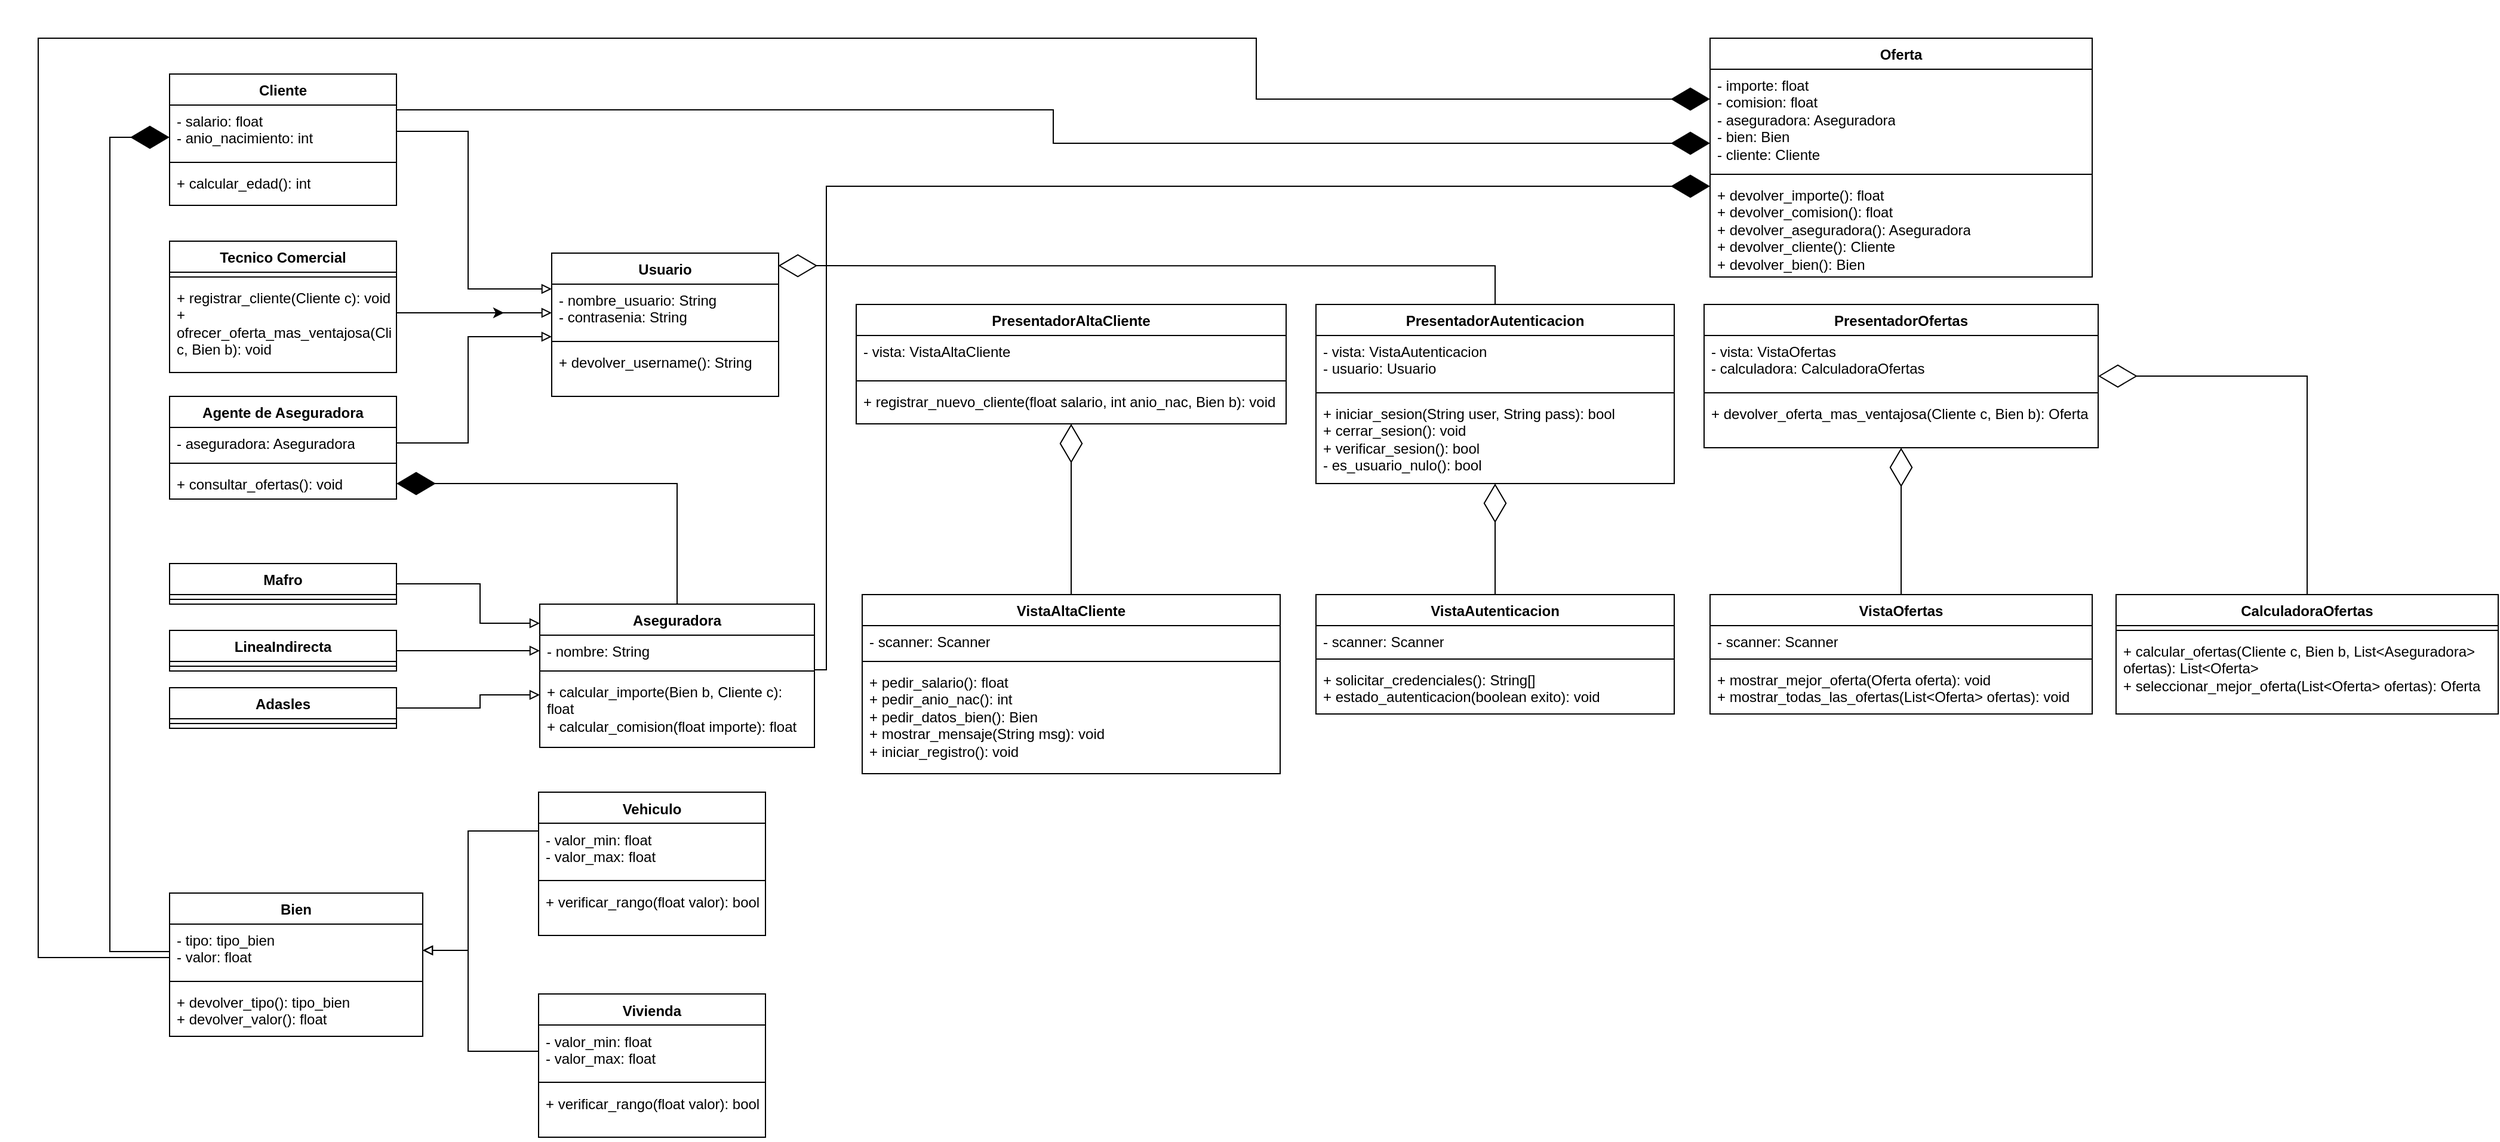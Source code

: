 <mxfile version="25.0.1">
  <diagram id="C5RBs43oDa-KdzZeNtuy" name="Page-1">
    <mxGraphModel dx="1348" dy="1790" grid="1" gridSize="10" guides="1" tooltips="1" connect="1" arrows="1" fold="1" page="1" pageScale="1" pageWidth="827" pageHeight="1169" math="0" shadow="0">
      <root>
        <mxCell id="WIyWlLk6GJQsqaUBKTNV-0" />
        <mxCell id="WIyWlLk6GJQsqaUBKTNV-1" parent="WIyWlLk6GJQsqaUBKTNV-0" />
        <mxCell id="Bf3HSFRt8SoNrJgRj-j6-0" value="Cliente" style="swimlane;fontStyle=1;align=center;verticalAlign=top;childLayout=stackLayout;horizontal=1;startSize=26;horizontalStack=0;resizeParent=1;resizeParentMax=0;resizeLast=0;collapsible=1;marginBottom=0;whiteSpace=wrap;html=1;" parent="WIyWlLk6GJQsqaUBKTNV-1" vertex="1">
          <mxGeometry x="10" y="50" width="190" height="110" as="geometry" />
        </mxCell>
        <mxCell id="Bf3HSFRt8SoNrJgRj-j6-1" value="&lt;div&gt;- salario: float&lt;/div&gt;&lt;div&gt;- anio_nacimiento: int&lt;/div&gt;" style="text;strokeColor=none;fillColor=none;align=left;verticalAlign=top;spacingLeft=4;spacingRight=4;overflow=hidden;rotatable=0;points=[[0,0.5],[1,0.5]];portConstraint=eastwest;whiteSpace=wrap;html=1;" parent="Bf3HSFRt8SoNrJgRj-j6-0" vertex="1">
          <mxGeometry y="26" width="190" height="44" as="geometry" />
        </mxCell>
        <mxCell id="Bf3HSFRt8SoNrJgRj-j6-2" value="" style="line;strokeWidth=1;fillColor=none;align=left;verticalAlign=middle;spacingTop=-1;spacingLeft=3;spacingRight=3;rotatable=0;labelPosition=right;points=[];portConstraint=eastwest;strokeColor=inherit;" parent="Bf3HSFRt8SoNrJgRj-j6-0" vertex="1">
          <mxGeometry y="70" width="190" height="8" as="geometry" />
        </mxCell>
        <mxCell id="Bf3HSFRt8SoNrJgRj-j6-3" value="&lt;div&gt;+ calcular_edad(): int&lt;/div&gt;" style="text;strokeColor=none;fillColor=none;align=left;verticalAlign=top;spacingLeft=4;spacingRight=4;overflow=hidden;rotatable=0;points=[[0,0.5],[1,0.5]];portConstraint=eastwest;whiteSpace=wrap;html=1;" parent="Bf3HSFRt8SoNrJgRj-j6-0" vertex="1">
          <mxGeometry y="78" width="190" height="32" as="geometry" />
        </mxCell>
        <mxCell id="Bf3HSFRt8SoNrJgRj-j6-4" value="Tecnico Comercial" style="swimlane;fontStyle=1;align=center;verticalAlign=top;childLayout=stackLayout;horizontal=1;startSize=26;horizontalStack=0;resizeParent=1;resizeParentMax=0;resizeLast=0;collapsible=1;marginBottom=0;whiteSpace=wrap;html=1;" parent="WIyWlLk6GJQsqaUBKTNV-1" vertex="1">
          <mxGeometry x="10" y="190" width="190" height="110" as="geometry" />
        </mxCell>
        <mxCell id="Bf3HSFRt8SoNrJgRj-j6-6" value="" style="line;strokeWidth=1;fillColor=none;align=left;verticalAlign=middle;spacingTop=-1;spacingLeft=3;spacingRight=3;rotatable=0;labelPosition=right;points=[];portConstraint=eastwest;strokeColor=inherit;" parent="Bf3HSFRt8SoNrJgRj-j6-4" vertex="1">
          <mxGeometry y="26" width="190" height="8" as="geometry" />
        </mxCell>
        <mxCell id="Bf3HSFRt8SoNrJgRj-j6-7" value="&lt;div&gt;+ registrar_cliente(Cliente c): void&lt;/div&gt;&lt;div&gt;+ ofrecer_oferta_mas_ventajosa(Cliente c, Bien b): void&lt;br&gt;&lt;/div&gt;" style="text;strokeColor=none;fillColor=none;align=left;verticalAlign=top;spacingLeft=4;spacingRight=4;overflow=hidden;rotatable=0;points=[[0,0.5],[1,0.5]];portConstraint=eastwest;whiteSpace=wrap;html=1;" parent="Bf3HSFRt8SoNrJgRj-j6-4" vertex="1">
          <mxGeometry y="34" width="190" height="76" as="geometry" />
        </mxCell>
        <mxCell id="Bf3HSFRt8SoNrJgRj-j6-8" value="Agente de Aseguradora" style="swimlane;fontStyle=1;align=center;verticalAlign=top;childLayout=stackLayout;horizontal=1;startSize=26;horizontalStack=0;resizeParent=1;resizeParentMax=0;resizeLast=0;collapsible=1;marginBottom=0;whiteSpace=wrap;html=1;" parent="WIyWlLk6GJQsqaUBKTNV-1" vertex="1">
          <mxGeometry x="10" y="320" width="190" height="86" as="geometry" />
        </mxCell>
        <mxCell id="Bf3HSFRt8SoNrJgRj-j6-9" value="- aseguradora: Aseguradora" style="text;strokeColor=none;fillColor=none;align=left;verticalAlign=top;spacingLeft=4;spacingRight=4;overflow=hidden;rotatable=0;points=[[0,0.5],[1,0.5]];portConstraint=eastwest;whiteSpace=wrap;html=1;" parent="Bf3HSFRt8SoNrJgRj-j6-8" vertex="1">
          <mxGeometry y="26" width="190" height="26" as="geometry" />
        </mxCell>
        <mxCell id="Bf3HSFRt8SoNrJgRj-j6-10" value="" style="line;strokeWidth=1;fillColor=none;align=left;verticalAlign=middle;spacingTop=-1;spacingLeft=3;spacingRight=3;rotatable=0;labelPosition=right;points=[];portConstraint=eastwest;strokeColor=inherit;" parent="Bf3HSFRt8SoNrJgRj-j6-8" vertex="1">
          <mxGeometry y="52" width="190" height="8" as="geometry" />
        </mxCell>
        <mxCell id="Bf3HSFRt8SoNrJgRj-j6-11" value="+ consultar_ofertas(): void" style="text;strokeColor=none;fillColor=none;align=left;verticalAlign=top;spacingLeft=4;spacingRight=4;overflow=hidden;rotatable=0;points=[[0,0.5],[1,0.5]];portConstraint=eastwest;whiteSpace=wrap;html=1;" parent="Bf3HSFRt8SoNrJgRj-j6-8" vertex="1">
          <mxGeometry y="60" width="190" height="26" as="geometry" />
        </mxCell>
        <mxCell id="Bf3HSFRt8SoNrJgRj-j6-12" value="Usuario" style="swimlane;fontStyle=1;align=center;verticalAlign=top;childLayout=stackLayout;horizontal=1;startSize=26;horizontalStack=0;resizeParent=1;resizeParentMax=0;resizeLast=0;collapsible=1;marginBottom=0;whiteSpace=wrap;html=1;" parent="WIyWlLk6GJQsqaUBKTNV-1" vertex="1">
          <mxGeometry x="330" y="200" width="190" height="120" as="geometry" />
        </mxCell>
        <mxCell id="Bf3HSFRt8SoNrJgRj-j6-13" value="&lt;div&gt;- nombre_usuario: String&lt;/div&gt;&lt;div&gt;- contrasenia: String&lt;br&gt;&lt;/div&gt;" style="text;strokeColor=none;fillColor=none;align=left;verticalAlign=top;spacingLeft=4;spacingRight=4;overflow=hidden;rotatable=0;points=[[0,0.5],[1,0.5]];portConstraint=eastwest;whiteSpace=wrap;html=1;" parent="Bf3HSFRt8SoNrJgRj-j6-12" vertex="1">
          <mxGeometry y="26" width="190" height="44" as="geometry" />
        </mxCell>
        <mxCell id="Bf3HSFRt8SoNrJgRj-j6-14" value="" style="line;strokeWidth=1;fillColor=none;align=left;verticalAlign=middle;spacingTop=-1;spacingLeft=3;spacingRight=3;rotatable=0;labelPosition=right;points=[];portConstraint=eastwest;strokeColor=inherit;" parent="Bf3HSFRt8SoNrJgRj-j6-12" vertex="1">
          <mxGeometry y="70" width="190" height="8" as="geometry" />
        </mxCell>
        <mxCell id="Bf3HSFRt8SoNrJgRj-j6-15" value="&lt;div&gt;+ devolver_username(): String&lt;/div&gt;" style="text;strokeColor=none;fillColor=none;align=left;verticalAlign=top;spacingLeft=4;spacingRight=4;overflow=hidden;rotatable=0;points=[[0,0.5],[1,0.5]];portConstraint=eastwest;whiteSpace=wrap;html=1;" parent="Bf3HSFRt8SoNrJgRj-j6-12" vertex="1">
          <mxGeometry y="78" width="190" height="42" as="geometry" />
        </mxCell>
        <mxCell id="Bf3HSFRt8SoNrJgRj-j6-16" value="Bien" style="swimlane;fontStyle=1;align=center;verticalAlign=top;childLayout=stackLayout;horizontal=1;startSize=26;horizontalStack=0;resizeParent=1;resizeParentMax=0;resizeLast=0;collapsible=1;marginBottom=0;whiteSpace=wrap;html=1;" parent="WIyWlLk6GJQsqaUBKTNV-1" vertex="1">
          <mxGeometry x="10" y="736" width="212" height="120" as="geometry" />
        </mxCell>
        <mxCell id="Bf3HSFRt8SoNrJgRj-j6-17" value="&lt;div&gt;- tipo: tipo_bien&lt;/div&gt;&lt;div&gt;- valor: float&lt;/div&gt;&lt;div&gt;&lt;br&gt;&lt;/div&gt;" style="text;strokeColor=none;fillColor=none;align=left;verticalAlign=top;spacingLeft=4;spacingRight=4;overflow=hidden;rotatable=0;points=[[0,0.5],[1,0.5]];portConstraint=eastwest;whiteSpace=wrap;html=1;" parent="Bf3HSFRt8SoNrJgRj-j6-16" vertex="1">
          <mxGeometry y="26" width="212" height="44" as="geometry" />
        </mxCell>
        <mxCell id="Bf3HSFRt8SoNrJgRj-j6-18" value="" style="line;strokeWidth=1;fillColor=none;align=left;verticalAlign=middle;spacingTop=-1;spacingLeft=3;spacingRight=3;rotatable=0;labelPosition=right;points=[];portConstraint=eastwest;strokeColor=inherit;" parent="Bf3HSFRt8SoNrJgRj-j6-16" vertex="1">
          <mxGeometry y="70" width="212" height="8" as="geometry" />
        </mxCell>
        <mxCell id="Bf3HSFRt8SoNrJgRj-j6-19" value="&lt;div&gt;+ devolver_tipo(): tipo_bien&lt;/div&gt;&lt;div&gt;+ devolver_valor(): float&lt;br&gt;&lt;/div&gt;" style="text;strokeColor=none;fillColor=none;align=left;verticalAlign=top;spacingLeft=4;spacingRight=4;overflow=hidden;rotatable=0;points=[[0,0.5],[1,0.5]];portConstraint=eastwest;whiteSpace=wrap;html=1;" parent="Bf3HSFRt8SoNrJgRj-j6-16" vertex="1">
          <mxGeometry y="78" width="212" height="42" as="geometry" />
        </mxCell>
        <mxCell id="Bf3HSFRt8SoNrJgRj-j6-20" value="Aseguradora" style="swimlane;fontStyle=1;align=center;verticalAlign=top;childLayout=stackLayout;horizontal=1;startSize=26;horizontalStack=0;resizeParent=1;resizeParentMax=0;resizeLast=0;collapsible=1;marginBottom=0;whiteSpace=wrap;html=1;" parent="WIyWlLk6GJQsqaUBKTNV-1" vertex="1">
          <mxGeometry x="320" y="494" width="230" height="120" as="geometry" />
        </mxCell>
        <mxCell id="Bf3HSFRt8SoNrJgRj-j6-21" value="- nombre: String" style="text;strokeColor=none;fillColor=none;align=left;verticalAlign=top;spacingLeft=4;spacingRight=4;overflow=hidden;rotatable=0;points=[[0,0.5],[1,0.5]];portConstraint=eastwest;whiteSpace=wrap;html=1;" parent="Bf3HSFRt8SoNrJgRj-j6-20" vertex="1">
          <mxGeometry y="26" width="230" height="26" as="geometry" />
        </mxCell>
        <mxCell id="Bf3HSFRt8SoNrJgRj-j6-22" value="" style="line;strokeWidth=1;fillColor=none;align=left;verticalAlign=middle;spacingTop=-1;spacingLeft=3;spacingRight=3;rotatable=0;labelPosition=right;points=[];portConstraint=eastwest;strokeColor=inherit;" parent="Bf3HSFRt8SoNrJgRj-j6-20" vertex="1">
          <mxGeometry y="52" width="230" height="8" as="geometry" />
        </mxCell>
        <mxCell id="Bf3HSFRt8SoNrJgRj-j6-23" value="&lt;div&gt;+ calcular_importe(Bien b, Cliente c): float&lt;/div&gt;&lt;div&gt;+ calcular_comision(float importe): float&lt;br&gt;&lt;/div&gt;" style="text;strokeColor=none;fillColor=none;align=left;verticalAlign=top;spacingLeft=4;spacingRight=4;overflow=hidden;rotatable=0;points=[[0,0.5],[1,0.5]];portConstraint=eastwest;whiteSpace=wrap;html=1;" parent="Bf3HSFRt8SoNrJgRj-j6-20" vertex="1">
          <mxGeometry y="60" width="230" height="60" as="geometry" />
        </mxCell>
        <mxCell id="Bf3HSFRt8SoNrJgRj-j6-56" style="rounded=0;orthogonalLoop=1;jettySize=auto;html=1;edgeStyle=orthogonalEdgeStyle;endArrow=block;endFill=0;" parent="WIyWlLk6GJQsqaUBKTNV-1" source="Bf3HSFRt8SoNrJgRj-j6-24" target="Bf3HSFRt8SoNrJgRj-j6-20" edge="1">
          <mxGeometry relative="1" as="geometry">
            <mxPoint x="365" y="574" as="targetPoint" />
            <Array as="points">
              <mxPoint x="270" y="477" />
              <mxPoint x="270" y="510" />
            </Array>
          </mxGeometry>
        </mxCell>
        <mxCell id="Bf3HSFRt8SoNrJgRj-j6-24" value="Mafro" style="swimlane;fontStyle=1;align=center;verticalAlign=top;childLayout=stackLayout;horizontal=1;startSize=26;horizontalStack=0;resizeParent=1;resizeParentMax=0;resizeLast=0;collapsible=1;marginBottom=0;whiteSpace=wrap;html=1;" parent="WIyWlLk6GJQsqaUBKTNV-1" vertex="1">
          <mxGeometry x="10" y="460" width="190" height="34" as="geometry" />
        </mxCell>
        <mxCell id="Bf3HSFRt8SoNrJgRj-j6-26" value="" style="line;strokeWidth=1;fillColor=none;align=left;verticalAlign=middle;spacingTop=-1;spacingLeft=3;spacingRight=3;rotatable=0;labelPosition=right;points=[];portConstraint=eastwest;strokeColor=inherit;" parent="Bf3HSFRt8SoNrJgRj-j6-24" vertex="1">
          <mxGeometry y="26" width="190" height="8" as="geometry" />
        </mxCell>
        <mxCell id="Bf3HSFRt8SoNrJgRj-j6-53" style="rounded=0;orthogonalLoop=1;jettySize=auto;html=1;edgeStyle=orthogonalEdgeStyle;endArrow=block;endFill=0;" parent="WIyWlLk6GJQsqaUBKTNV-1" source="Bf3HSFRt8SoNrJgRj-j6-28" target="Bf3HSFRt8SoNrJgRj-j6-20" edge="1">
          <mxGeometry relative="1" as="geometry">
            <mxPoint x="425" y="584" as="targetPoint" />
            <Array as="points">
              <mxPoint x="290" y="533" />
              <mxPoint x="290" y="533" />
            </Array>
          </mxGeometry>
        </mxCell>
        <mxCell id="Bf3HSFRt8SoNrJgRj-j6-28" value="LineaIndirecta" style="swimlane;fontStyle=1;align=center;verticalAlign=top;childLayout=stackLayout;horizontal=1;startSize=26;horizontalStack=0;resizeParent=1;resizeParentMax=0;resizeLast=0;collapsible=1;marginBottom=0;whiteSpace=wrap;html=1;" parent="WIyWlLk6GJQsqaUBKTNV-1" vertex="1">
          <mxGeometry x="10" y="516" width="190" height="34" as="geometry" />
        </mxCell>
        <mxCell id="Bf3HSFRt8SoNrJgRj-j6-30" value="" style="line;strokeWidth=1;fillColor=none;align=left;verticalAlign=middle;spacingTop=-1;spacingLeft=3;spacingRight=3;rotatable=0;labelPosition=right;points=[];portConstraint=eastwest;strokeColor=inherit;" parent="Bf3HSFRt8SoNrJgRj-j6-28" vertex="1">
          <mxGeometry y="26" width="190" height="8" as="geometry" />
        </mxCell>
        <mxCell id="Bf3HSFRt8SoNrJgRj-j6-54" style="rounded=0;orthogonalLoop=1;jettySize=auto;html=1;edgeStyle=orthogonalEdgeStyle;endArrow=block;endFill=0;" parent="WIyWlLk6GJQsqaUBKTNV-1" source="Bf3HSFRt8SoNrJgRj-j6-32" target="Bf3HSFRt8SoNrJgRj-j6-20" edge="1">
          <mxGeometry relative="1" as="geometry">
            <mxPoint x="515" y="584" as="targetPoint" />
            <Array as="points">
              <mxPoint x="270" y="581" />
              <mxPoint x="270" y="570" />
            </Array>
          </mxGeometry>
        </mxCell>
        <mxCell id="Bf3HSFRt8SoNrJgRj-j6-32" value="Adasles" style="swimlane;fontStyle=1;align=center;verticalAlign=top;childLayout=stackLayout;horizontal=1;startSize=26;horizontalStack=0;resizeParent=1;resizeParentMax=0;resizeLast=0;collapsible=1;marginBottom=0;whiteSpace=wrap;html=1;" parent="WIyWlLk6GJQsqaUBKTNV-1" vertex="1">
          <mxGeometry x="10" y="564" width="190" height="34" as="geometry" />
        </mxCell>
        <mxCell id="Bf3HSFRt8SoNrJgRj-j6-34" value="" style="line;strokeWidth=1;fillColor=none;align=left;verticalAlign=middle;spacingTop=-1;spacingLeft=3;spacingRight=3;rotatable=0;labelPosition=right;points=[];portConstraint=eastwest;strokeColor=inherit;" parent="Bf3HSFRt8SoNrJgRj-j6-32" vertex="1">
          <mxGeometry y="26" width="190" height="8" as="geometry" />
        </mxCell>
        <mxCell id="Bf3HSFRt8SoNrJgRj-j6-36" value="Oferta" style="swimlane;fontStyle=1;align=center;verticalAlign=top;childLayout=stackLayout;horizontal=1;startSize=26;horizontalStack=0;resizeParent=1;resizeParentMax=0;resizeLast=0;collapsible=1;marginBottom=0;whiteSpace=wrap;html=1;" parent="WIyWlLk6GJQsqaUBKTNV-1" vertex="1">
          <mxGeometry x="1300" y="20" width="320" height="200" as="geometry" />
        </mxCell>
        <mxCell id="Bf3HSFRt8SoNrJgRj-j6-37" value="&lt;div&gt;- importe: float&lt;/div&gt;&lt;div&gt;- comision: float&lt;/div&gt;&lt;div&gt;- aseguradora: Aseguradora&lt;/div&gt;&lt;div&gt;- bien: Bien&lt;/div&gt;&lt;div&gt;- cliente: Cliente&lt;br&gt;&lt;/div&gt;" style="text;strokeColor=none;fillColor=none;align=left;verticalAlign=top;spacingLeft=4;spacingRight=4;overflow=hidden;rotatable=0;points=[[0,0.5],[1,0.5]];portConstraint=eastwest;whiteSpace=wrap;html=1;" parent="Bf3HSFRt8SoNrJgRj-j6-36" vertex="1">
          <mxGeometry y="26" width="320" height="84" as="geometry" />
        </mxCell>
        <mxCell id="Bf3HSFRt8SoNrJgRj-j6-38" value="" style="line;strokeWidth=1;fillColor=none;align=left;verticalAlign=middle;spacingTop=-1;spacingLeft=3;spacingRight=3;rotatable=0;labelPosition=right;points=[];portConstraint=eastwest;strokeColor=inherit;" parent="Bf3HSFRt8SoNrJgRj-j6-36" vertex="1">
          <mxGeometry y="110" width="320" height="8" as="geometry" />
        </mxCell>
        <mxCell id="Bf3HSFRt8SoNrJgRj-j6-39" value="&lt;div&gt;+ devolver_importe(): float&lt;/div&gt;&lt;div&gt;&lt;div&gt;+ devolver_comision(): float&lt;/div&gt;&lt;div&gt;&lt;div&gt;+ devolver_aseguradora(): Aseguradora&lt;/div&gt;&lt;/div&gt;&lt;/div&gt;&lt;div&gt;+ devolver_cliente(): Cliente&lt;/div&gt;&lt;div&gt;+ devolver_bien(): Bien&lt;/div&gt;" style="text;strokeColor=none;fillColor=none;align=left;verticalAlign=top;spacingLeft=4;spacingRight=4;overflow=hidden;rotatable=0;points=[[0,0.5],[1,0.5]];portConstraint=eastwest;whiteSpace=wrap;html=1;" parent="Bf3HSFRt8SoNrJgRj-j6-36" vertex="1">
          <mxGeometry y="118" width="320" height="82" as="geometry" />
        </mxCell>
        <mxCell id="Bf3HSFRt8SoNrJgRj-j6-48" style="edgeStyle=orthogonalEdgeStyle;rounded=0;orthogonalLoop=1;jettySize=auto;html=1;exitX=1;exitY=0.5;exitDx=0;exitDy=0;endArrow=block;endFill=0;" parent="WIyWlLk6GJQsqaUBKTNV-1" source="Bf3HSFRt8SoNrJgRj-j6-1" target="Bf3HSFRt8SoNrJgRj-j6-12" edge="1">
          <mxGeometry relative="1" as="geometry">
            <Array as="points">
              <mxPoint x="200" y="98" />
              <mxPoint x="260" y="98" />
              <mxPoint x="260" y="230" />
            </Array>
            <mxPoint x="300" y="230" as="targetPoint" />
          </mxGeometry>
        </mxCell>
        <mxCell id="Bf3HSFRt8SoNrJgRj-j6-50" style="edgeStyle=orthogonalEdgeStyle;rounded=0;orthogonalLoop=1;jettySize=auto;html=1;exitX=1;exitY=0.5;exitDx=0;exitDy=0;endArrow=block;endFill=0;" parent="WIyWlLk6GJQsqaUBKTNV-1" source="Bf3HSFRt8SoNrJgRj-j6-9" target="Bf3HSFRt8SoNrJgRj-j6-12" edge="1">
          <mxGeometry relative="1" as="geometry">
            <Array as="points">
              <mxPoint x="260" y="359" />
              <mxPoint x="260" y="270" />
            </Array>
          </mxGeometry>
        </mxCell>
        <mxCell id="Bf3HSFRt8SoNrJgRj-j6-49" style="edgeStyle=orthogonalEdgeStyle;rounded=0;orthogonalLoop=1;jettySize=auto;html=1;endArrow=block;endFill=0;" parent="WIyWlLk6GJQsqaUBKTNV-1" source="Bf3HSFRt8SoNrJgRj-j6-4" target="Bf3HSFRt8SoNrJgRj-j6-12" edge="1">
          <mxGeometry relative="1" as="geometry">
            <mxPoint x="320" y="248" as="targetPoint" />
            <mxPoint x="200" y="248" as="sourcePoint" />
            <Array as="points">
              <mxPoint x="230" y="250" />
              <mxPoint x="230" y="250" />
            </Array>
          </mxGeometry>
        </mxCell>
        <mxCell id="p6PJSmYDAfEMH3VSV_cq-13" style="edgeStyle=orthogonalEdgeStyle;rounded=0;orthogonalLoop=1;jettySize=auto;html=1;entryX=0.5;entryY=0;entryDx=0;entryDy=0;endArrow=none;endFill=0;startArrow=diamondThin;startFill=0;startSize=30;" parent="WIyWlLk6GJQsqaUBKTNV-1" source="Bf3HSFRt8SoNrJgRj-j6-62" target="Bf3HSFRt8SoNrJgRj-j6-66" edge="1">
          <mxGeometry relative="1" as="geometry" />
        </mxCell>
        <mxCell id="Bf3HSFRt8SoNrJgRj-j6-62" value="PresentadorAutenticacion" style="swimlane;fontStyle=1;align=center;verticalAlign=top;childLayout=stackLayout;horizontal=1;startSize=26;horizontalStack=0;resizeParent=1;resizeParentMax=0;resizeLast=0;collapsible=1;marginBottom=0;whiteSpace=wrap;html=1;" parent="WIyWlLk6GJQsqaUBKTNV-1" vertex="1">
          <mxGeometry x="970" y="243" width="300" height="150" as="geometry" />
        </mxCell>
        <mxCell id="Bf3HSFRt8SoNrJgRj-j6-63" value="&lt;div&gt;- vista: VistaAutenticacion&lt;/div&gt;&lt;div&gt;- usuario: Usuario&lt;br&gt;&lt;/div&gt;" style="text;strokeColor=none;fillColor=none;align=left;verticalAlign=top;spacingLeft=4;spacingRight=4;overflow=hidden;rotatable=0;points=[[0,0.5],[1,0.5]];portConstraint=eastwest;whiteSpace=wrap;html=1;" parent="Bf3HSFRt8SoNrJgRj-j6-62" vertex="1">
          <mxGeometry y="26" width="300" height="44" as="geometry" />
        </mxCell>
        <mxCell id="Bf3HSFRt8SoNrJgRj-j6-64" value="" style="line;strokeWidth=1;fillColor=none;align=left;verticalAlign=middle;spacingTop=-1;spacingLeft=3;spacingRight=3;rotatable=0;labelPosition=right;points=[];portConstraint=eastwest;strokeColor=inherit;" parent="Bf3HSFRt8SoNrJgRj-j6-62" vertex="1">
          <mxGeometry y="70" width="300" height="8" as="geometry" />
        </mxCell>
        <mxCell id="Bf3HSFRt8SoNrJgRj-j6-65" value="&lt;div&gt;+ iniciar_sesion(String user, String pass): bool&lt;/div&gt;&lt;div&gt;&lt;div&gt;+ cerrar_sesion(): void&lt;br&gt;&lt;/div&gt;&lt;div&gt;+ verificar_sesion(): bool&lt;/div&gt;- es_usuario_nulo(): bool&lt;/div&gt;" style="text;strokeColor=none;fillColor=none;align=left;verticalAlign=top;spacingLeft=4;spacingRight=4;overflow=hidden;rotatable=0;points=[[0,0.5],[1,0.5]];portConstraint=eastwest;whiteSpace=wrap;html=1;" parent="Bf3HSFRt8SoNrJgRj-j6-62" vertex="1">
          <mxGeometry y="78" width="300" height="72" as="geometry" />
        </mxCell>
        <mxCell id="Bf3HSFRt8SoNrJgRj-j6-66" value="VistaAutenticacion" style="swimlane;fontStyle=1;align=center;verticalAlign=top;childLayout=stackLayout;horizontal=1;startSize=26;horizontalStack=0;resizeParent=1;resizeParentMax=0;resizeLast=0;collapsible=1;marginBottom=0;whiteSpace=wrap;html=1;" parent="WIyWlLk6GJQsqaUBKTNV-1" vertex="1">
          <mxGeometry x="970" y="486" width="300" height="100" as="geometry" />
        </mxCell>
        <mxCell id="Bf3HSFRt8SoNrJgRj-j6-67" value="- scanner: Scanner" style="text;strokeColor=none;fillColor=none;align=left;verticalAlign=top;spacingLeft=4;spacingRight=4;overflow=hidden;rotatable=0;points=[[0,0.5],[1,0.5]];portConstraint=eastwest;whiteSpace=wrap;html=1;" parent="Bf3HSFRt8SoNrJgRj-j6-66" vertex="1">
          <mxGeometry y="26" width="300" height="24" as="geometry" />
        </mxCell>
        <mxCell id="Bf3HSFRt8SoNrJgRj-j6-68" value="" style="line;strokeWidth=1;fillColor=none;align=left;verticalAlign=middle;spacingTop=-1;spacingLeft=3;spacingRight=3;rotatable=0;labelPosition=right;points=[];portConstraint=eastwest;strokeColor=inherit;" parent="Bf3HSFRt8SoNrJgRj-j6-66" vertex="1">
          <mxGeometry y="50" width="300" height="8" as="geometry" />
        </mxCell>
        <mxCell id="Bf3HSFRt8SoNrJgRj-j6-69" value="&lt;div&gt;+ solicitar_credenciales(): String[]&lt;/div&gt;&lt;div&gt;+ estado_autenticacion(boolean exito): void&lt;/div&gt;&lt;div&gt;&lt;br&gt;&lt;/div&gt;" style="text;strokeColor=none;fillColor=none;align=left;verticalAlign=top;spacingLeft=4;spacingRight=4;overflow=hidden;rotatable=0;points=[[0,0.5],[1,0.5]];portConstraint=eastwest;whiteSpace=wrap;html=1;" parent="Bf3HSFRt8SoNrJgRj-j6-66" vertex="1">
          <mxGeometry y="58" width="300" height="42" as="geometry" />
        </mxCell>
        <mxCell id="p6PJSmYDAfEMH3VSV_cq-14" style="edgeStyle=orthogonalEdgeStyle;rounded=0;orthogonalLoop=1;jettySize=auto;html=1;entryX=0.5;entryY=0;entryDx=0;entryDy=0;endArrow=none;endFill=0;startArrow=diamondThin;startFill=0;startSize=30;" parent="WIyWlLk6GJQsqaUBKTNV-1" source="Bf3HSFRt8SoNrJgRj-j6-70" target="Bf3HSFRt8SoNrJgRj-j6-74" edge="1">
          <mxGeometry relative="1" as="geometry" />
        </mxCell>
        <mxCell id="p6PJSmYDAfEMH3VSV_cq-15" style="edgeStyle=orthogonalEdgeStyle;rounded=0;orthogonalLoop=1;jettySize=auto;html=1;endArrow=none;endFill=0;startArrow=diamondThin;startFill=0;startSize=30;" parent="WIyWlLk6GJQsqaUBKTNV-1" source="Bf3HSFRt8SoNrJgRj-j6-70" target="Bf3HSFRt8SoNrJgRj-j6-144" edge="1">
          <mxGeometry relative="1" as="geometry" />
        </mxCell>
        <mxCell id="Bf3HSFRt8SoNrJgRj-j6-70" value="PresentadorOfertas" style="swimlane;fontStyle=1;align=center;verticalAlign=top;childLayout=stackLayout;horizontal=1;startSize=26;horizontalStack=0;resizeParent=1;resizeParentMax=0;resizeLast=0;collapsible=1;marginBottom=0;whiteSpace=wrap;html=1;" parent="WIyWlLk6GJQsqaUBKTNV-1" vertex="1">
          <mxGeometry x="1295" y="243" width="330" height="120" as="geometry" />
        </mxCell>
        <mxCell id="Bf3HSFRt8SoNrJgRj-j6-71" value="&lt;div&gt;- vista: VistaOfertas&lt;/div&gt;&lt;div&gt;- calculadora: CalculadoraOfertas&lt;br&gt;&lt;/div&gt;" style="text;strokeColor=none;fillColor=none;align=left;verticalAlign=top;spacingLeft=4;spacingRight=4;overflow=hidden;rotatable=0;points=[[0,0.5],[1,0.5]];portConstraint=eastwest;whiteSpace=wrap;html=1;" parent="Bf3HSFRt8SoNrJgRj-j6-70" vertex="1">
          <mxGeometry y="26" width="330" height="44" as="geometry" />
        </mxCell>
        <mxCell id="Bf3HSFRt8SoNrJgRj-j6-72" value="" style="line;strokeWidth=1;fillColor=none;align=left;verticalAlign=middle;spacingTop=-1;spacingLeft=3;spacingRight=3;rotatable=0;labelPosition=right;points=[];portConstraint=eastwest;strokeColor=inherit;" parent="Bf3HSFRt8SoNrJgRj-j6-70" vertex="1">
          <mxGeometry y="70" width="330" height="8" as="geometry" />
        </mxCell>
        <mxCell id="Bf3HSFRt8SoNrJgRj-j6-73" value="&lt;div&gt;+ devolver_oferta_mas_ventajosa(Cliente c, Bien b): Oferta&lt;br&gt;&lt;/div&gt;" style="text;strokeColor=none;fillColor=none;align=left;verticalAlign=top;spacingLeft=4;spacingRight=4;overflow=hidden;rotatable=0;points=[[0,0.5],[1,0.5]];portConstraint=eastwest;whiteSpace=wrap;html=1;" parent="Bf3HSFRt8SoNrJgRj-j6-70" vertex="1">
          <mxGeometry y="78" width="330" height="42" as="geometry" />
        </mxCell>
        <mxCell id="Bf3HSFRt8SoNrJgRj-j6-74" value="VistaOfertas" style="swimlane;fontStyle=1;align=center;verticalAlign=top;childLayout=stackLayout;horizontal=1;startSize=26;horizontalStack=0;resizeParent=1;resizeParentMax=0;resizeLast=0;collapsible=1;marginBottom=0;whiteSpace=wrap;html=1;" parent="WIyWlLk6GJQsqaUBKTNV-1" vertex="1">
          <mxGeometry x="1300" y="486" width="320" height="100" as="geometry" />
        </mxCell>
        <mxCell id="Bf3HSFRt8SoNrJgRj-j6-75" value="&lt;div&gt;- scanner: Scanner&lt;/div&gt;" style="text;strokeColor=none;fillColor=none;align=left;verticalAlign=top;spacingLeft=4;spacingRight=4;overflow=hidden;rotatable=0;points=[[0,0.5],[1,0.5]];portConstraint=eastwest;whiteSpace=wrap;html=1;" parent="Bf3HSFRt8SoNrJgRj-j6-74" vertex="1">
          <mxGeometry y="26" width="320" height="24" as="geometry" />
        </mxCell>
        <mxCell id="Bf3HSFRt8SoNrJgRj-j6-76" value="" style="line;strokeWidth=1;fillColor=none;align=left;verticalAlign=middle;spacingTop=-1;spacingLeft=3;spacingRight=3;rotatable=0;labelPosition=right;points=[];portConstraint=eastwest;strokeColor=inherit;" parent="Bf3HSFRt8SoNrJgRj-j6-74" vertex="1">
          <mxGeometry y="50" width="320" height="8" as="geometry" />
        </mxCell>
        <mxCell id="Bf3HSFRt8SoNrJgRj-j6-77" value="&lt;div&gt;+ mostrar_mejor_oferta(Oferta oferta): void&lt;/div&gt;&lt;div&gt;+ mostrar_todas_las_ofertas(List&amp;lt;Oferta&amp;gt; ofertas): void&lt;/div&gt;" style="text;strokeColor=none;fillColor=none;align=left;verticalAlign=top;spacingLeft=4;spacingRight=4;overflow=hidden;rotatable=0;points=[[0,0.5],[1,0.5]];portConstraint=eastwest;whiteSpace=wrap;html=1;" parent="Bf3HSFRt8SoNrJgRj-j6-74" vertex="1">
          <mxGeometry y="58" width="320" height="42" as="geometry" />
        </mxCell>
        <mxCell id="p6PJSmYDAfEMH3VSV_cq-11" style="edgeStyle=orthogonalEdgeStyle;rounded=0;orthogonalLoop=1;jettySize=auto;html=1;entryX=0.5;entryY=0;entryDx=0;entryDy=0;endArrow=none;endFill=0;startArrow=diamondThin;startFill=0;startSize=30;" parent="WIyWlLk6GJQsqaUBKTNV-1" source="Bf3HSFRt8SoNrJgRj-j6-78" target="Bf3HSFRt8SoNrJgRj-j6-82" edge="1">
          <mxGeometry relative="1" as="geometry" />
        </mxCell>
        <mxCell id="Bf3HSFRt8SoNrJgRj-j6-78" value="PresentadorAltaCliente" style="swimlane;fontStyle=1;align=center;verticalAlign=top;childLayout=stackLayout;horizontal=1;startSize=26;horizontalStack=0;resizeParent=1;resizeParentMax=0;resizeLast=0;collapsible=1;marginBottom=0;whiteSpace=wrap;html=1;" parent="WIyWlLk6GJQsqaUBKTNV-1" vertex="1">
          <mxGeometry x="585" y="243" width="360" height="100" as="geometry" />
        </mxCell>
        <mxCell id="Bf3HSFRt8SoNrJgRj-j6-79" value="&lt;div&gt;- vista: VistaAltaCliente&lt;/div&gt;" style="text;strokeColor=none;fillColor=none;align=left;verticalAlign=top;spacingLeft=4;spacingRight=4;overflow=hidden;rotatable=0;points=[[0,0.5],[1,0.5]];portConstraint=eastwest;whiteSpace=wrap;html=1;" parent="Bf3HSFRt8SoNrJgRj-j6-78" vertex="1">
          <mxGeometry y="26" width="360" height="34" as="geometry" />
        </mxCell>
        <mxCell id="Bf3HSFRt8SoNrJgRj-j6-80" value="" style="line;strokeWidth=1;fillColor=none;align=left;verticalAlign=middle;spacingTop=-1;spacingLeft=3;spacingRight=3;rotatable=0;labelPosition=right;points=[];portConstraint=eastwest;strokeColor=inherit;" parent="Bf3HSFRt8SoNrJgRj-j6-78" vertex="1">
          <mxGeometry y="60" width="360" height="8" as="geometry" />
        </mxCell>
        <mxCell id="Bf3HSFRt8SoNrJgRj-j6-81" value="&lt;div&gt;+ registrar_nuevo_cliente(float salario, int anio_nac, Bien b): void&lt;/div&gt;&lt;div&gt;&lt;br&gt;&lt;/div&gt;" style="text;strokeColor=none;fillColor=none;align=left;verticalAlign=top;spacingLeft=4;spacingRight=4;overflow=hidden;rotatable=0;points=[[0,0.5],[1,0.5]];portConstraint=eastwest;whiteSpace=wrap;html=1;" parent="Bf3HSFRt8SoNrJgRj-j6-78" vertex="1">
          <mxGeometry y="68" width="360" height="32" as="geometry" />
        </mxCell>
        <mxCell id="Bf3HSFRt8SoNrJgRj-j6-82" value="VistaAltaCliente" style="swimlane;fontStyle=1;align=center;verticalAlign=top;childLayout=stackLayout;horizontal=1;startSize=26;horizontalStack=0;resizeParent=1;resizeParentMax=0;resizeLast=0;collapsible=1;marginBottom=0;whiteSpace=wrap;html=1;" parent="WIyWlLk6GJQsqaUBKTNV-1" vertex="1">
          <mxGeometry x="590" y="486" width="350" height="150" as="geometry" />
        </mxCell>
        <mxCell id="Bf3HSFRt8SoNrJgRj-j6-83" value="- s&lt;span class=&quot;hljs-type&quot;&gt;canner&lt;/span&gt;: &lt;span class=&quot;hljs-variable&quot;&gt;Scanner&lt;/span&gt;" style="text;strokeColor=none;fillColor=none;align=left;verticalAlign=top;spacingLeft=4;spacingRight=4;overflow=hidden;rotatable=0;points=[[0,0.5],[1,0.5]];portConstraint=eastwest;whiteSpace=wrap;html=1;" parent="Bf3HSFRt8SoNrJgRj-j6-82" vertex="1">
          <mxGeometry y="26" width="350" height="26" as="geometry" />
        </mxCell>
        <mxCell id="Bf3HSFRt8SoNrJgRj-j6-84" value="" style="line;strokeWidth=1;fillColor=none;align=left;verticalAlign=middle;spacingTop=-1;spacingLeft=3;spacingRight=3;rotatable=0;labelPosition=right;points=[];portConstraint=eastwest;strokeColor=inherit;" parent="Bf3HSFRt8SoNrJgRj-j6-82" vertex="1">
          <mxGeometry y="52" width="350" height="8" as="geometry" />
        </mxCell>
        <mxCell id="Bf3HSFRt8SoNrJgRj-j6-85" value="&lt;div&gt;+ pedir_salario(): float&lt;/div&gt;&lt;div&gt;+ pedir_anio_nac(): int&lt;/div&gt;&lt;div&gt;+ pedir_datos_bien(): Bien&lt;br&gt;&lt;/div&gt;&lt;div&gt;+ mostrar_mensaje(String msg): void&lt;/div&gt;&lt;div&gt;+ iniciar_registro(): void&lt;br&gt;&lt;/div&gt;" style="text;strokeColor=none;fillColor=none;align=left;verticalAlign=top;spacingLeft=4;spacingRight=4;overflow=hidden;rotatable=0;points=[[0,0.5],[1,0.5]];portConstraint=eastwest;whiteSpace=wrap;html=1;" parent="Bf3HSFRt8SoNrJgRj-j6-82" vertex="1">
          <mxGeometry y="60" width="350" height="90" as="geometry" />
        </mxCell>
        <mxCell id="Bf3HSFRt8SoNrJgRj-j6-110" value="Vehiculo" style="swimlane;fontStyle=1;align=center;verticalAlign=top;childLayout=stackLayout;horizontal=1;startSize=26;horizontalStack=0;resizeParent=1;resizeParentMax=0;resizeLast=0;collapsible=1;marginBottom=0;whiteSpace=wrap;html=1;" parent="WIyWlLk6GJQsqaUBKTNV-1" vertex="1">
          <mxGeometry x="319" y="651.5" width="190" height="120" as="geometry" />
        </mxCell>
        <mxCell id="Bf3HSFRt8SoNrJgRj-j6-111" value="&lt;div&gt;- valor_min: float&lt;/div&gt;&lt;div&gt;- valor_max: float&lt;br&gt;&lt;/div&gt;" style="text;strokeColor=none;fillColor=none;align=left;verticalAlign=top;spacingLeft=4;spacingRight=4;overflow=hidden;rotatable=0;points=[[0,0.5],[1,0.5]];portConstraint=eastwest;whiteSpace=wrap;html=1;" parent="Bf3HSFRt8SoNrJgRj-j6-110" vertex="1">
          <mxGeometry y="26" width="190" height="44" as="geometry" />
        </mxCell>
        <mxCell id="Bf3HSFRt8SoNrJgRj-j6-112" value="" style="line;strokeWidth=1;fillColor=none;align=left;verticalAlign=middle;spacingTop=-1;spacingLeft=3;spacingRight=3;rotatable=0;labelPosition=right;points=[];portConstraint=eastwest;strokeColor=inherit;" parent="Bf3HSFRt8SoNrJgRj-j6-110" vertex="1">
          <mxGeometry y="70" width="190" height="8" as="geometry" />
        </mxCell>
        <mxCell id="Bf3HSFRt8SoNrJgRj-j6-113" value="+ verificar_rango(float valor): bool" style="text;strokeColor=none;fillColor=none;align=left;verticalAlign=top;spacingLeft=4;spacingRight=4;overflow=hidden;rotatable=0;points=[[0,0.5],[1,0.5]];portConstraint=eastwest;whiteSpace=wrap;html=1;" parent="Bf3HSFRt8SoNrJgRj-j6-110" vertex="1">
          <mxGeometry y="78" width="190" height="42" as="geometry" />
        </mxCell>
        <mxCell id="Bf3HSFRt8SoNrJgRj-j6-118" style="edgeStyle=orthogonalEdgeStyle;rounded=0;orthogonalLoop=1;jettySize=auto;html=1;endArrow=block;endFill=0;entryX=1;entryY=0.5;entryDx=0;entryDy=0;" parent="WIyWlLk6GJQsqaUBKTNV-1" source="Bf3HSFRt8SoNrJgRj-j6-111" target="Bf3HSFRt8SoNrJgRj-j6-17" edge="1">
          <mxGeometry relative="1" as="geometry">
            <mxPoint x="290" y="666" as="targetPoint" />
            <Array as="points">
              <mxPoint x="260" y="684" />
              <mxPoint x="260" y="784" />
            </Array>
          </mxGeometry>
        </mxCell>
        <mxCell id="Bf3HSFRt8SoNrJgRj-j6-119" style="edgeStyle=orthogonalEdgeStyle;rounded=0;orthogonalLoop=1;jettySize=auto;html=1;endArrow=block;endFill=0;exitX=0;exitY=0.5;exitDx=0;exitDy=0;entryX=1;entryY=0.5;entryDx=0;entryDy=0;" parent="WIyWlLk6GJQsqaUBKTNV-1" source="Bf3HSFRt8SoNrJgRj-j6-138" target="Bf3HSFRt8SoNrJgRj-j6-17" edge="1">
          <mxGeometry relative="1" as="geometry">
            <mxPoint x="200" y="854.029" as="sourcePoint" />
            <mxPoint x="230" y="820" as="targetPoint" />
            <Array as="points">
              <mxPoint x="260" y="869" />
              <mxPoint x="260" y="784" />
            </Array>
          </mxGeometry>
        </mxCell>
        <mxCell id="Bf3HSFRt8SoNrJgRj-j6-137" value="Vivienda" style="swimlane;fontStyle=1;align=center;verticalAlign=top;childLayout=stackLayout;horizontal=1;startSize=26;horizontalStack=0;resizeParent=1;resizeParentMax=0;resizeLast=0;collapsible=1;marginBottom=0;whiteSpace=wrap;html=1;" parent="WIyWlLk6GJQsqaUBKTNV-1" vertex="1">
          <mxGeometry x="319" y="820.5" width="190" height="120" as="geometry" />
        </mxCell>
        <mxCell id="Bf3HSFRt8SoNrJgRj-j6-138" value="&lt;div&gt;- valor_min: float&lt;/div&gt;&lt;div&gt;- valor_max: float&lt;br&gt;&lt;/div&gt;" style="text;strokeColor=none;fillColor=none;align=left;verticalAlign=top;spacingLeft=4;spacingRight=4;overflow=hidden;rotatable=0;points=[[0,0.5],[1,0.5]];portConstraint=eastwest;whiteSpace=wrap;html=1;" parent="Bf3HSFRt8SoNrJgRj-j6-137" vertex="1">
          <mxGeometry y="26" width="190" height="44" as="geometry" />
        </mxCell>
        <mxCell id="Bf3HSFRt8SoNrJgRj-j6-139" value="" style="line;strokeWidth=1;fillColor=none;align=left;verticalAlign=middle;spacingTop=-1;spacingLeft=3;spacingRight=3;rotatable=0;labelPosition=right;points=[];portConstraint=eastwest;strokeColor=inherit;" parent="Bf3HSFRt8SoNrJgRj-j6-137" vertex="1">
          <mxGeometry y="70" width="190" height="8" as="geometry" />
        </mxCell>
        <mxCell id="Bf3HSFRt8SoNrJgRj-j6-140" value="+ verificar_rango(float valor): bool" style="text;strokeColor=none;fillColor=none;align=left;verticalAlign=top;spacingLeft=4;spacingRight=4;overflow=hidden;rotatable=0;points=[[0,0.5],[1,0.5]];portConstraint=eastwest;whiteSpace=wrap;html=1;" parent="Bf3HSFRt8SoNrJgRj-j6-137" vertex="1">
          <mxGeometry y="78" width="190" height="42" as="geometry" />
        </mxCell>
        <mxCell id="Bf3HSFRt8SoNrJgRj-j6-144" value="CalculadoraOfertas" style="swimlane;fontStyle=1;align=center;verticalAlign=top;childLayout=stackLayout;horizontal=1;startSize=26;horizontalStack=0;resizeParent=1;resizeParentMax=0;resizeLast=0;collapsible=1;marginBottom=0;whiteSpace=wrap;html=1;" parent="WIyWlLk6GJQsqaUBKTNV-1" vertex="1">
          <mxGeometry x="1640" y="486" width="320" height="100" as="geometry" />
        </mxCell>
        <mxCell id="Bf3HSFRt8SoNrJgRj-j6-146" value="" style="line;strokeWidth=1;fillColor=none;align=left;verticalAlign=middle;spacingTop=-1;spacingLeft=3;spacingRight=3;rotatable=0;labelPosition=right;points=[];portConstraint=eastwest;strokeColor=inherit;" parent="Bf3HSFRt8SoNrJgRj-j6-144" vertex="1">
          <mxGeometry y="26" width="320" height="8" as="geometry" />
        </mxCell>
        <mxCell id="Bf3HSFRt8SoNrJgRj-j6-147" value="&lt;div&gt;+ calcular_ofertas(Cliente c, Bien b, List&amp;lt;Aseguradora&amp;gt; ofertas): List&amp;lt;Oferta&amp;gt;&lt;/div&gt;&lt;div&gt;+ seleccionar_mejor_oferta(List&amp;lt;Oferta&amp;gt; ofertas): Oferta&lt;/div&gt;" style="text;strokeColor=none;fillColor=none;align=left;verticalAlign=top;spacingLeft=4;spacingRight=4;overflow=hidden;rotatable=0;points=[[0,0.5],[1,0.5]];portConstraint=eastwest;whiteSpace=wrap;html=1;" parent="Bf3HSFRt8SoNrJgRj-j6-144" vertex="1">
          <mxGeometry y="34" width="320" height="66" as="geometry" />
        </mxCell>
        <mxCell id="p6PJSmYDAfEMH3VSV_cq-18" style="edgeStyle=orthogonalEdgeStyle;rounded=0;orthogonalLoop=1;jettySize=auto;html=1;entryX=0;entryY=0.5;entryDx=0;entryDy=0;startArrow=diamondThin;startFill=1;startSize=30;endArrow=none;endFill=0;" parent="WIyWlLk6GJQsqaUBKTNV-1" source="Bf3HSFRt8SoNrJgRj-j6-1" target="Bf3HSFRt8SoNrJgRj-j6-17" edge="1">
          <mxGeometry relative="1" as="geometry">
            <Array as="points">
              <mxPoint x="-40" y="103" />
              <mxPoint x="-40" y="785" />
              <mxPoint x="10" y="785" />
            </Array>
          </mxGeometry>
        </mxCell>
        <mxCell id="p6PJSmYDAfEMH3VSV_cq-19" style="edgeStyle=orthogonalEdgeStyle;rounded=0;orthogonalLoop=1;jettySize=auto;html=1;entryX=0.5;entryY=0;entryDx=0;entryDy=0;endArrow=none;endFill=0;endSize=30;startArrow=diamondThin;startFill=1;startSize=30;" parent="WIyWlLk6GJQsqaUBKTNV-1" source="Bf3HSFRt8SoNrJgRj-j6-11" target="Bf3HSFRt8SoNrJgRj-j6-20" edge="1">
          <mxGeometry relative="1" as="geometry" />
        </mxCell>
        <mxCell id="p6PJSmYDAfEMH3VSV_cq-20" style="edgeStyle=orthogonalEdgeStyle;rounded=0;orthogonalLoop=1;jettySize=auto;html=1;endArrow=diamondThin;endFill=1;endSize=30;" parent="WIyWlLk6GJQsqaUBKTNV-1" source="Bf3HSFRt8SoNrJgRj-j6-1" target="Bf3HSFRt8SoNrJgRj-j6-36" edge="1">
          <mxGeometry relative="1" as="geometry">
            <Array as="points">
              <mxPoint x="750" y="80" />
              <mxPoint x="750" y="108" />
            </Array>
          </mxGeometry>
        </mxCell>
        <mxCell id="p6PJSmYDAfEMH3VSV_cq-21" style="edgeStyle=orthogonalEdgeStyle;rounded=0;orthogonalLoop=1;jettySize=auto;html=1;endArrow=diamondThin;endFill=1;endSize=30;" parent="WIyWlLk6GJQsqaUBKTNV-1" source="Bf3HSFRt8SoNrJgRj-j6-20" target="Bf3HSFRt8SoNrJgRj-j6-36" edge="1">
          <mxGeometry relative="1" as="geometry">
            <Array as="points">
              <mxPoint x="560" y="549" />
              <mxPoint x="560" y="144" />
            </Array>
          </mxGeometry>
        </mxCell>
        <mxCell id="p6PJSmYDAfEMH3VSV_cq-22" style="edgeStyle=orthogonalEdgeStyle;rounded=0;orthogonalLoop=1;jettySize=auto;html=1;entryX=0.998;entryY=0.088;entryDx=0;entryDy=0;entryPerimeter=0;endArrow=diamondThin;endFill=0;endSize=30;" parent="WIyWlLk6GJQsqaUBKTNV-1" source="Bf3HSFRt8SoNrJgRj-j6-62" target="Bf3HSFRt8SoNrJgRj-j6-12" edge="1">
          <mxGeometry relative="1" as="geometry">
            <Array as="points">
              <mxPoint x="1120" y="211" />
            </Array>
          </mxGeometry>
        </mxCell>
        <mxCell id="p6PJSmYDAfEMH3VSV_cq-23" style="edgeStyle=orthogonalEdgeStyle;rounded=0;orthogonalLoop=1;jettySize=auto;html=1;endArrow=diamondThin;endFill=1;endSize=30;" parent="WIyWlLk6GJQsqaUBKTNV-1" source="Bf3HSFRt8SoNrJgRj-j6-17" target="Bf3HSFRt8SoNrJgRj-j6-36" edge="1">
          <mxGeometry relative="1" as="geometry">
            <Array as="points">
              <mxPoint x="-100" y="790" />
              <mxPoint x="-100" y="20" />
              <mxPoint x="920" y="20" />
              <mxPoint x="920" y="71" />
            </Array>
          </mxGeometry>
        </mxCell>
        <mxCell id="X_sAXGI9I9g7JuUJsD88-1" value="" style="edgeStyle=none;orthogonalLoop=1;jettySize=auto;html=1;rounded=0;" edge="1" parent="WIyWlLk6GJQsqaUBKTNV-1">
          <mxGeometry width="80" relative="1" as="geometry">
            <mxPoint x="210" y="250" as="sourcePoint" />
            <mxPoint x="290" y="250" as="targetPoint" />
            <Array as="points" />
          </mxGeometry>
        </mxCell>
      </root>
    </mxGraphModel>
  </diagram>
</mxfile>
